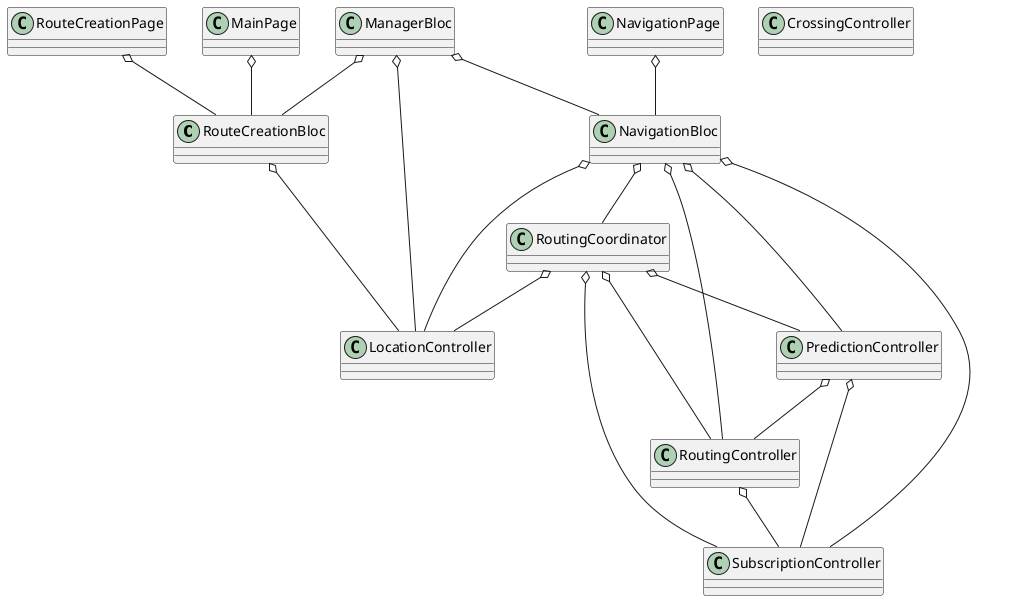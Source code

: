 @startuml
set namespaceSeparator ::

class "RouteCreationBloc" {

}

"RouteCreationBloc" o-- "LocationController"



class "ManagerBloc" {

}

"ManagerBloc" o-- "RouteCreationBloc"
"ManagerBloc" o-- "NavigationBloc"
"ManagerBloc" o-- "LocationController"

class "NavigationBloc" {

}

"NavigationBloc" o-- "SubscriptionController"
"NavigationBloc" o-- "RoutingController"
"NavigationBloc" o-- "LocationController"
"NavigationBloc" o-- "RoutingCoordinator"
"NavigationBloc" o-- "PredictionController"

class "RoutingController" {

}

"RoutingController" o-- "SubscriptionController"

class "CrossingController" {

}

class "SubscriptionController" {

}


class "LocationController" {

}


class "PredictionController" {

}

"PredictionController" o-- "RoutingController"
"PredictionController" o-- "SubscriptionController"

class "RoutingCoordinator" {

}

"RoutingCoordinator" o-- "RoutingController"
"RoutingCoordinator" o-- "PredictionController"
"RoutingCoordinator" o-- "SubscriptionController"
"RoutingCoordinator" o-- "LocationController"



class "MainPage" {

}

"MainPage" o-- "RouteCreationBloc"


class "NavigationPage" {

}

"NavigationPage" o-- "NavigationBloc"




class "RouteCreationPage" {

}

"RouteCreationPage" o-- "RouteCreationBloc"



@enduml